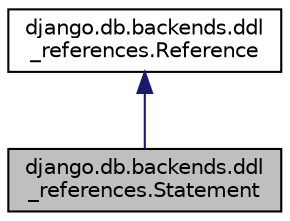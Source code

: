 digraph "django.db.backends.ddl_references.Statement"
{
 // LATEX_PDF_SIZE
  edge [fontname="Helvetica",fontsize="10",labelfontname="Helvetica",labelfontsize="10"];
  node [fontname="Helvetica",fontsize="10",shape=record];
  Node1 [label="django.db.backends.ddl\l_references.Statement",height=0.2,width=0.4,color="black", fillcolor="grey75", style="filled", fontcolor="black",tooltip=" "];
  Node2 -> Node1 [dir="back",color="midnightblue",fontsize="10",style="solid",fontname="Helvetica"];
  Node2 [label="django.db.backends.ddl\l_references.Reference",height=0.2,width=0.4,color="black", fillcolor="white", style="filled",URL="$d2/d91/classdjango_1_1db_1_1backends_1_1ddl__references_1_1_reference.html",tooltip=" "];
}
